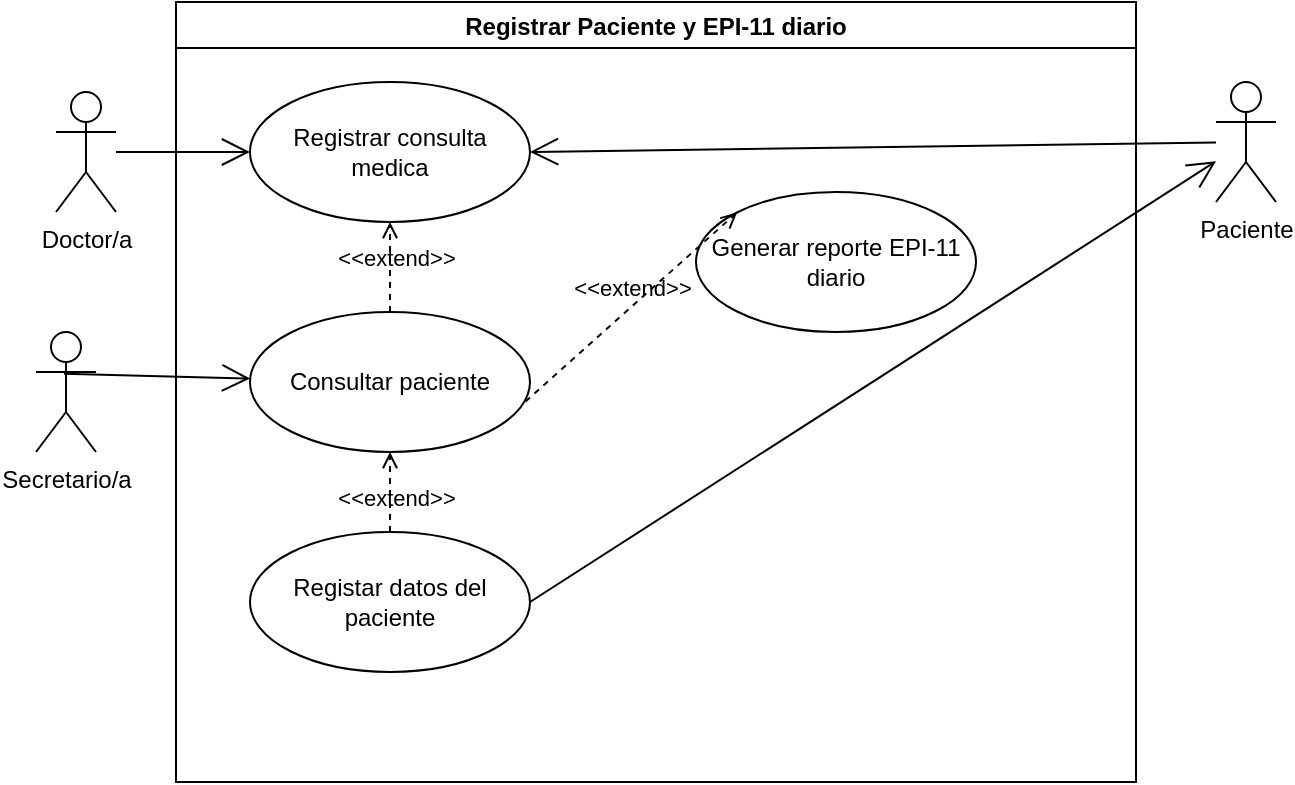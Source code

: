 <mxfile version="26.2.2" pages="15">
  <diagram id="a0dyQLUBP7VhHd-PVuoE" name="Caso de uso Registrar paciente">
    <mxGraphModel dx="1044" dy="674" grid="1" gridSize="10" guides="1" tooltips="1" connect="1" arrows="1" fold="1" page="1" pageScale="1" pageWidth="827" pageHeight="1169" math="0" shadow="0">
      <root>
        <mxCell id="0" />
        <mxCell id="1" parent="0" />
        <mxCell id="--Mx0jqEDwdSar0BrdiU-4" value="Secretario/a" style="shape=umlActor;verticalLabelPosition=bottom;verticalAlign=top;html=1;labelBackgroundColor=#FFFFFF;direction=east;" parent="1" vertex="1">
          <mxGeometry x="70" y="278" width="30" height="60" as="geometry" />
        </mxCell>
        <mxCell id="--Mx0jqEDwdSar0BrdiU-7" value="Registrar consulta medica" style="ellipse;whiteSpace=wrap;html=1;direction=east;" parent="1" vertex="1">
          <mxGeometry x="177" y="153" width="140" height="70" as="geometry" />
        </mxCell>
        <mxCell id="--Mx0jqEDwdSar0BrdiU-8" value="Consultar paciente" style="ellipse;whiteSpace=wrap;html=1;direction=east;" parent="1" vertex="1">
          <mxGeometry x="177" y="268" width="140" height="70" as="geometry" />
        </mxCell>
        <mxCell id="--Mx0jqEDwdSar0BrdiU-9" value="Paciente" style="shape=umlActor;verticalLabelPosition=bottom;verticalAlign=top;html=1;direction=east;" parent="1" vertex="1">
          <mxGeometry x="660" y="153" width="30" height="60" as="geometry" />
        </mxCell>
        <mxCell id="--Mx0jqEDwdSar0BrdiU-11" value="" style="endArrow=open;endFill=1;endSize=12;html=1;rounded=0;exitX=0.467;exitY=0.347;exitDx=0;exitDy=0;exitPerimeter=0;" parent="1" source="--Mx0jqEDwdSar0BrdiU-4" target="--Mx0jqEDwdSar0BrdiU-8" edge="1">
          <mxGeometry width="160" relative="1" as="geometry">
            <mxPoint x="402" y="238" as="sourcePoint" />
            <mxPoint x="587" y="548" as="targetPoint" />
          </mxGeometry>
        </mxCell>
        <mxCell id="--Mx0jqEDwdSar0BrdiU-14" value="" style="endArrow=open;endFill=1;endSize=12;html=1;rounded=0;entryX=0;entryY=0.5;entryDx=0;entryDy=0;" parent="1" source="--Mx0jqEDwdSar0BrdiU-13" target="--Mx0jqEDwdSar0BrdiU-7" edge="1">
          <mxGeometry width="160" relative="1" as="geometry">
            <mxPoint x="127" y="167.5" as="sourcePoint" />
            <mxPoint x="287" y="167.5" as="targetPoint" />
          </mxGeometry>
        </mxCell>
        <mxCell id="--Mx0jqEDwdSar0BrdiU-15" value="Registar datos del paciente" style="ellipse;whiteSpace=wrap;html=1;direction=east;" parent="1" vertex="1">
          <mxGeometry x="177" y="378" width="140" height="70" as="geometry" />
        </mxCell>
        <mxCell id="--Mx0jqEDwdSar0BrdiU-19" value="" style="endArrow=open;endFill=1;endSize=12;html=1;rounded=0;entryX=1;entryY=0.5;entryDx=0;entryDy=0;" parent="1" source="--Mx0jqEDwdSar0BrdiU-9" target="--Mx0jqEDwdSar0BrdiU-7" edge="1">
          <mxGeometry width="160" relative="1" as="geometry">
            <mxPoint x="507" y="153" as="sourcePoint" />
            <mxPoint x="587" y="13" as="targetPoint" />
          </mxGeometry>
        </mxCell>
        <mxCell id="--Mx0jqEDwdSar0BrdiU-23" value="" style="endArrow=open;endFill=1;endSize=12;html=1;rounded=0;exitX=1;exitY=0.5;exitDx=0;exitDy=0;" parent="1" source="--Mx0jqEDwdSar0BrdiU-15" target="--Mx0jqEDwdSar0BrdiU-9" edge="1">
          <mxGeometry width="160" relative="1" as="geometry">
            <mxPoint x="427" y="3" as="sourcePoint" />
            <mxPoint x="587" y="3" as="targetPoint" />
          </mxGeometry>
        </mxCell>
        <mxCell id="--Mx0jqEDwdSar0BrdiU-24" value="Registrar Paciente y EPI-11 diario" style="swimlane;labelBackgroundColor=none;direction=east;" parent="1" vertex="1">
          <mxGeometry x="140" y="113" width="480" height="390" as="geometry" />
        </mxCell>
        <mxCell id="--Mx0jqEDwdSar0BrdiU-26" value="Generar reporte EPI-11&lt;br&gt;diario" style="ellipse;whiteSpace=wrap;html=1;labelBackgroundColor=none;direction=east;" parent="--Mx0jqEDwdSar0BrdiU-24" vertex="1">
          <mxGeometry x="260" y="95" width="140" height="70" as="geometry" />
        </mxCell>
        <mxCell id="--Mx0jqEDwdSar0BrdiU-13" value="Doctor/a" style="shape=umlActor;verticalLabelPosition=bottom;verticalAlign=top;html=1;direction=east;" parent="1" vertex="1">
          <mxGeometry x="80" y="158" width="30" height="60" as="geometry" />
        </mxCell>
        <mxCell id="ZOKcXTzvmBuN5wZPB3ne-2" value="&amp;lt;&amp;lt;extend&amp;gt;&amp;gt;" style="html=1;verticalAlign=bottom;labelBackgroundColor=none;endArrow=open;endFill=0;dashed=1;rounded=0;exitX=0.984;exitY=0.64;exitDx=0;exitDy=0;entryX=0;entryY=0;entryDx=0;entryDy=0;exitPerimeter=0;" parent="1" source="--Mx0jqEDwdSar0BrdiU-8" target="--Mx0jqEDwdSar0BrdiU-26" edge="1">
          <mxGeometry width="160" relative="1" as="geometry">
            <mxPoint x="330" y="438" as="sourcePoint" />
            <mxPoint x="490" y="438" as="targetPoint" />
          </mxGeometry>
        </mxCell>
        <mxCell id="ZOKcXTzvmBuN5wZPB3ne-4" value="&amp;lt;&amp;lt;extend&amp;gt;&amp;gt;" style="html=1;verticalAlign=bottom;labelBackgroundColor=none;endArrow=open;endFill=0;dashed=1;rounded=0;exitX=0.5;exitY=0;exitDx=0;exitDy=0;entryX=0.5;entryY=1;entryDx=0;entryDy=0;" parent="1" source="--Mx0jqEDwdSar0BrdiU-15" target="--Mx0jqEDwdSar0BrdiU-8" edge="1">
          <mxGeometry x="-0.6" y="-3" width="160" relative="1" as="geometry">
            <mxPoint x="310" y="373" as="sourcePoint" />
            <mxPoint x="376" y="300" as="targetPoint" />
            <mxPoint as="offset" />
          </mxGeometry>
        </mxCell>
        <mxCell id="ZOKcXTzvmBuN5wZPB3ne-5" value="&amp;lt;&amp;lt;extend&amp;gt;&amp;gt;" style="html=1;verticalAlign=bottom;labelBackgroundColor=none;endArrow=open;endFill=0;dashed=1;rounded=0;entryX=0.5;entryY=1;entryDx=0;entryDy=0;" parent="1" source="--Mx0jqEDwdSar0BrdiU-8" target="--Mx0jqEDwdSar0BrdiU-7" edge="1">
          <mxGeometry x="-0.2" y="-3" width="160" relative="1" as="geometry">
            <mxPoint x="376" y="167" as="sourcePoint" />
            <mxPoint x="310" y="240" as="targetPoint" />
            <mxPoint as="offset" />
          </mxGeometry>
        </mxCell>
      </root>
    </mxGraphModel>
  </diagram>
  <diagram id="qRDsdjG9tT02eAa58DEc" name="Caso de uso de Registrar Director(a)">
    <mxGraphModel dx="1044" dy="674" grid="1" gridSize="10" guides="1" tooltips="1" connect="1" arrows="1" fold="1" page="1" pageScale="1" pageWidth="827" pageHeight="1169" math="0" shadow="0">
      <root>
        <mxCell id="0" />
        <mxCell id="1" parent="0" />
        <mxCell id="5TcJg0rZGUfIxJ9nHsBa-1" value="Registrar Director(a)" style="swimlane;labelBackgroundColor=none;" parent="1" vertex="1">
          <mxGeometry x="170" y="480" width="410" height="370" as="geometry" />
        </mxCell>
        <mxCell id="5TcJg0rZGUfIxJ9nHsBa-2" value="Guardar credenciales" style="ellipse;whiteSpace=wrap;html=1;labelBackgroundColor=none;" parent="5TcJg0rZGUfIxJ9nHsBa-1" vertex="1">
          <mxGeometry x="136" y="195" width="134" height="55" as="geometry" />
        </mxCell>
        <mxCell id="OFgWTumlnImJtCsq6v4c-1" value="Registrar Director(a)" style="ellipse;whiteSpace=wrap;html=1;labelBackgroundColor=none;" parent="5TcJg0rZGUfIxJ9nHsBa-1" vertex="1">
          <mxGeometry x="136" y="85" width="134" height="60" as="geometry" />
        </mxCell>
        <mxCell id="9wuL5H1MXDg_4haWVYya-5" value="Publicar de Evento" style="ellipse;whiteSpace=wrap;html=1;labelBackgroundColor=none;" parent="5TcJg0rZGUfIxJ9nHsBa-1" vertex="1">
          <mxGeometry x="136" y="305" width="134" height="55" as="geometry" />
        </mxCell>
        <mxCell id="E-_8uHimhsZbIekZLVUH-1" value="&amp;lt;&amp;lt;include&amp;gt;&amp;gt;" style="html=1;verticalAlign=bottom;labelBackgroundColor=none;endArrow=open;endFill=0;dashed=1;rounded=0;entryX=0.5;entryY=0;entryDx=0;entryDy=0;exitX=0.5;exitY=1;exitDx=0;exitDy=0;" edge="1" parent="5TcJg0rZGUfIxJ9nHsBa-1" source="OFgWTumlnImJtCsq6v4c-1" target="5TcJg0rZGUfIxJ9nHsBa-2">
          <mxGeometry width="160" relative="1" as="geometry">
            <mxPoint x="130" y="-130" as="sourcePoint" />
            <mxPoint x="290" y="-130" as="targetPoint" />
          </mxGeometry>
        </mxCell>
        <mxCell id="E-_8uHimhsZbIekZLVUH-3" value="&amp;lt;&amp;lt;extend&amp;gt;&amp;gt;" style="html=1;verticalAlign=bottom;labelBackgroundColor=none;endArrow=open;endFill=0;dashed=1;rounded=0;exitX=0.5;exitY=0;exitDx=0;exitDy=0;entryX=0.5;entryY=1;entryDx=0;entryDy=0;" edge="1" parent="5TcJg0rZGUfIxJ9nHsBa-1" source="9wuL5H1MXDg_4haWVYya-5" target="5TcJg0rZGUfIxJ9nHsBa-2">
          <mxGeometry width="160" relative="1" as="geometry">
            <mxPoint x="160" y="300" as="sourcePoint" />
            <mxPoint x="320" y="300" as="targetPoint" />
          </mxGeometry>
        </mxCell>
        <mxCell id="5TcJg0rZGUfIxJ9nHsBa-3" value="Dierctor(a)" style="shape=umlActor;verticalLabelPosition=bottom;verticalAlign=top;html=1;outlineConnect=0;" parent="1" vertex="1">
          <mxGeometry x="90" y="640" width="30" height="60" as="geometry" />
        </mxCell>
        <mxCell id="9wuL5H1MXDg_4haWVYya-1" value="" style="endArrow=open;endFill=1;endSize=12;html=1;rounded=0;entryX=0;entryY=0.5;entryDx=0;entryDy=0;" parent="1" source="5TcJg0rZGUfIxJ9nHsBa-3" target="5TcJg0rZGUfIxJ9nHsBa-2" edge="1">
          <mxGeometry width="160" relative="1" as="geometry">
            <mxPoint x="370" y="680" as="sourcePoint" />
            <mxPoint x="525" y="739.265" as="targetPoint" />
          </mxGeometry>
        </mxCell>
        <mxCell id="9wuL5H1MXDg_4haWVYya-4" value="" style="endArrow=open;endFill=1;endSize=12;html=1;rounded=0;exitX=0;exitY=1;exitDx=0;exitDy=0;" parent="1" source="OFgWTumlnImJtCsq6v4c-1" target="5TcJg0rZGUfIxJ9nHsBa-3" edge="1">
          <mxGeometry width="160" relative="1" as="geometry">
            <mxPoint x="420" y="760" as="sourcePoint" />
            <mxPoint x="575" y="819.265" as="targetPoint" />
          </mxGeometry>
        </mxCell>
      </root>
    </mxGraphModel>
  </diagram>
  <diagram id="PnBm7Xy_-0VoAWzFvYcq" name="Registrar coordinador">
    <mxGraphModel dx="1044" dy="674" grid="1" gridSize="10" guides="1" tooltips="1" connect="1" arrows="1" fold="1" page="1" pageScale="1" pageWidth="827" pageHeight="1169" math="0" shadow="0">
      <root>
        <mxCell id="0" />
        <mxCell id="1" parent="0" />
        <mxCell id="08ArB3pzaHGj-UWM6LtJ-1" value="Registrar Coordinador(a)" style="swimlane;labelBackgroundColor=none;" parent="1" vertex="1">
          <mxGeometry x="144" y="180" width="266" height="370" as="geometry" />
        </mxCell>
        <mxCell id="08ArB3pzaHGj-UWM6LtJ-2" value="Registrar coordinador" style="ellipse;whiteSpace=wrap;html=1;labelBackgroundColor=none;" parent="08ArB3pzaHGj-UWM6LtJ-1" vertex="1">
          <mxGeometry x="49" y="30" width="140" height="70" as="geometry" />
        </mxCell>
        <mxCell id="08ArB3pzaHGj-UWM6LtJ-8" value="Notificar de Evento" style="ellipse;whiteSpace=wrap;html=1;labelBackgroundColor=none;" parent="08ArB3pzaHGj-UWM6LtJ-1" vertex="1">
          <mxGeometry x="49" y="276" width="140" height="70" as="geometry" />
        </mxCell>
        <mxCell id="gBQpZg4FusvuHcs5T9VT-1" value="Registrar credenciales" style="ellipse;whiteSpace=wrap;html=1;labelBackgroundColor=none;" parent="08ArB3pzaHGj-UWM6LtJ-1" vertex="1">
          <mxGeometry x="49" y="146" width="140" height="70" as="geometry" />
        </mxCell>
        <mxCell id="6KEXi3LZhdwJQpkeMGp2-1" value="&amp;lt;&amp;lt;extend&amp;gt;&amp;gt;" style="html=1;verticalAlign=bottom;labelBackgroundColor=none;endArrow=open;endFill=0;dashed=1;rounded=0;exitX=0.5;exitY=0;exitDx=0;exitDy=0;entryX=0.5;entryY=1;entryDx=0;entryDy=0;" edge="1" parent="08ArB3pzaHGj-UWM6LtJ-1" source="08ArB3pzaHGj-UWM6LtJ-8" target="gBQpZg4FusvuHcs5T9VT-1">
          <mxGeometry width="160" relative="1" as="geometry">
            <mxPoint x="46" y="240" as="sourcePoint" />
            <mxPoint x="206" y="240" as="targetPoint" />
          </mxGeometry>
        </mxCell>
        <mxCell id="6KEXi3LZhdwJQpkeMGp2-2" value="&amp;lt;&amp;lt;include&amp;gt;&amp;gt;" style="html=1;verticalAlign=bottom;labelBackgroundColor=none;endArrow=open;endFill=0;dashed=1;rounded=0;exitX=0.5;exitY=1;exitDx=0;exitDy=0;" edge="1" parent="08ArB3pzaHGj-UWM6LtJ-1" source="08ArB3pzaHGj-UWM6LtJ-2" target="gBQpZg4FusvuHcs5T9VT-1">
          <mxGeometry width="160" relative="1" as="geometry">
            <mxPoint x="110" y="120" as="sourcePoint" />
            <mxPoint x="270" y="120" as="targetPoint" />
          </mxGeometry>
        </mxCell>
        <mxCell id="08ArB3pzaHGj-UWM6LtJ-11" value="Coordinador" style="shape=umlActor;verticalLabelPosition=bottom;verticalAlign=top;html=1;" parent="1" vertex="1">
          <mxGeometry x="450" y="331" width="30" height="60" as="geometry" />
        </mxCell>
        <mxCell id="08ArB3pzaHGj-UWM6LtJ-12" value="" style="endArrow=open;endFill=1;endSize=12;html=1;rounded=0;entryX=1;entryY=0.5;entryDx=0;entryDy=0;" parent="1" source="08ArB3pzaHGj-UWM6LtJ-11" target="gBQpZg4FusvuHcs5T9VT-1" edge="1">
          <mxGeometry width="160" relative="1" as="geometry">
            <mxPoint x="330" y="350" as="sourcePoint" />
            <mxPoint x="490" y="350" as="targetPoint" />
          </mxGeometry>
        </mxCell>
        <mxCell id="08ArB3pzaHGj-UWM6LtJ-3" value="Dierctor(a)" style="shape=umlActor;verticalLabelPosition=bottom;verticalAlign=top;html=1;outlineConnect=0;" parent="1" vertex="1">
          <mxGeometry x="70" y="215" width="30" height="60" as="geometry" />
        </mxCell>
        <mxCell id="08ArB3pzaHGj-UWM6LtJ-5" value="" style="endArrow=open;endFill=1;endSize=12;html=1;rounded=0;entryX=0;entryY=0.5;entryDx=0;entryDy=0;" parent="1" source="08ArB3pzaHGj-UWM6LtJ-3" target="08ArB3pzaHGj-UWM6LtJ-2" edge="1">
          <mxGeometry width="160" relative="1" as="geometry">
            <mxPoint x="235" y="300" as="sourcePoint" />
            <mxPoint x="390" y="359.265" as="targetPoint" />
          </mxGeometry>
        </mxCell>
      </root>
    </mxGraphModel>
  </diagram>
  <diagram id="oXzlUj0AJcQP1ucYDXtA" name="Registrar secretario(a)">
    <mxGraphModel dx="1044" dy="674" grid="1" gridSize="10" guides="1" tooltips="1" connect="1" arrows="1" fold="1" page="1" pageScale="1" pageWidth="827" pageHeight="1169" math="0" shadow="0">
      <root>
        <mxCell id="0" />
        <mxCell id="1" parent="0" />
        <mxCell id="L99l26Uf57mUcLj9-j-a-1" value="Registrar secretario" style="swimlane;labelBackgroundColor=none;" parent="1" vertex="1">
          <mxGeometry x="110" y="180" width="310" height="380" as="geometry" />
        </mxCell>
        <mxCell id="L99l26Uf57mUcLj9-j-a-2" value="Registrar&amp;nbsp; secretario" style="ellipse;whiteSpace=wrap;html=1;labelBackgroundColor=none;" parent="L99l26Uf57mUcLj9-j-a-1" vertex="1">
          <mxGeometry x="79" y="30" width="140" height="70" as="geometry" />
        </mxCell>
        <mxCell id="L99l26Uf57mUcLj9-j-a-5" value="Publicar de Evento" style="ellipse;whiteSpace=wrap;html=1;labelBackgroundColor=none;" parent="L99l26Uf57mUcLj9-j-a-1" vertex="1">
          <mxGeometry x="79" y="292" width="140" height="70" as="geometry" />
        </mxCell>
        <mxCell id="L99l26Uf57mUcLj9-j-a-9" value="Registrar credenciales" style="ellipse;whiteSpace=wrap;html=1;labelBackgroundColor=none;" parent="L99l26Uf57mUcLj9-j-a-1" vertex="1">
          <mxGeometry x="79" y="162" width="140" height="70" as="geometry" />
        </mxCell>
        <mxCell id="UhemEp66nscs-2XsZ-J6-1" value="&amp;lt;&amp;lt;extend&amp;gt;&amp;gt;" style="html=1;verticalAlign=bottom;labelBackgroundColor=none;endArrow=open;endFill=0;dashed=1;rounded=0;exitX=0.5;exitY=0;exitDx=0;exitDy=0;entryX=0.5;entryY=1;entryDx=0;entryDy=0;" edge="1" parent="L99l26Uf57mUcLj9-j-a-1" source="L99l26Uf57mUcLj9-j-a-5" target="L99l26Uf57mUcLj9-j-a-9">
          <mxGeometry width="160" relative="1" as="geometry">
            <mxPoint x="90" y="270" as="sourcePoint" />
            <mxPoint x="250" y="270" as="targetPoint" />
          </mxGeometry>
        </mxCell>
        <mxCell id="UhemEp66nscs-2XsZ-J6-2" value="&amp;lt;&amp;lt;include&amp;gt;&amp;gt;" style="html=1;verticalAlign=bottom;labelBackgroundColor=none;endArrow=open;endFill=0;dashed=1;rounded=0;exitX=0.5;exitY=1;exitDx=0;exitDy=0;entryX=0.5;entryY=0;entryDx=0;entryDy=0;" edge="1" parent="L99l26Uf57mUcLj9-j-a-1" source="L99l26Uf57mUcLj9-j-a-2" target="L99l26Uf57mUcLj9-j-a-9">
          <mxGeometry width="160" relative="1" as="geometry">
            <mxPoint x="220" y="170" as="sourcePoint" />
            <mxPoint x="380" y="170" as="targetPoint" />
          </mxGeometry>
        </mxCell>
        <mxCell id="L99l26Uf57mUcLj9-j-a-6" value="Secretario(a)" style="shape=umlActor;verticalLabelPosition=bottom;verticalAlign=top;html=1;" parent="1" vertex="1">
          <mxGeometry x="450" y="347" width="30" height="60" as="geometry" />
        </mxCell>
        <mxCell id="L99l26Uf57mUcLj9-j-a-7" value="" style="endArrow=open;endFill=1;endSize=12;html=1;rounded=0;entryX=1;entryY=0.5;entryDx=0;entryDy=0;" parent="1" source="L99l26Uf57mUcLj9-j-a-6" target="L99l26Uf57mUcLj9-j-a-9" edge="1">
          <mxGeometry width="160" relative="1" as="geometry">
            <mxPoint x="296" y="360" as="sourcePoint" />
            <mxPoint x="456" y="360" as="targetPoint" />
          </mxGeometry>
        </mxCell>
        <mxCell id="L99l26Uf57mUcLj9-j-a-3" value="Coordinador(a)" style="shape=umlActor;verticalLabelPosition=bottom;verticalAlign=top;html=1;outlineConnect=0;" parent="1" vertex="1">
          <mxGeometry x="50" y="215" width="30" height="60" as="geometry" />
        </mxCell>
        <mxCell id="L99l26Uf57mUcLj9-j-a-4" value="" style="endArrow=open;endFill=1;endSize=12;html=1;rounded=0;entryX=0;entryY=0.5;entryDx=0;entryDy=0;" parent="1" source="L99l26Uf57mUcLj9-j-a-3" target="L99l26Uf57mUcLj9-j-a-2" edge="1">
          <mxGeometry width="160" relative="1" as="geometry">
            <mxPoint x="201" y="310" as="sourcePoint" />
            <mxPoint x="356" y="369.265" as="targetPoint" />
          </mxGeometry>
        </mxCell>
      </root>
    </mxGraphModel>
  </diagram>
  <diagram id="iiviuQ_ZzSBK2M-7Z-7r" name="Consultar paciente">
    <mxGraphModel dx="1044" dy="674" grid="1" gridSize="10" guides="1" tooltips="1" connect="1" arrows="1" fold="1" page="1" pageScale="1" pageWidth="827" pageHeight="1169" math="0" shadow="0">
      <root>
        <mxCell id="0" />
        <mxCell id="1" parent="0" />
        <mxCell id="qrddYZXoGsbFmMr4Juhg-1" value="Consultar paciente" style="swimlane;labelBackgroundColor=none;" parent="1" vertex="1">
          <mxGeometry x="170" y="250" width="450" height="150" as="geometry" />
        </mxCell>
        <mxCell id="qrddYZXoGsbFmMr4Juhg-13" value="Mostrar resultados de busqueda" style="ellipse;whiteSpace=wrap;html=1;" parent="qrddYZXoGsbFmMr4Juhg-1" vertex="1">
          <mxGeometry x="290" y="43" width="140" height="70" as="geometry" />
        </mxCell>
        <mxCell id="qrddYZXoGsbFmMr4Juhg-11" value="Consultar paciente" style="ellipse;whiteSpace=wrap;html=1;" parent="qrddYZXoGsbFmMr4Juhg-1" vertex="1">
          <mxGeometry x="71" y="43" width="140" height="70" as="geometry" />
        </mxCell>
        <mxCell id="sqgRiJ-rpxJRR-5tfCCn-2" value="&amp;lt;&amp;lt;include&amp;gt;&amp;gt;" style="html=1;verticalAlign=bottom;labelBackgroundColor=none;endArrow=open;endFill=0;dashed=1;rounded=0;exitX=1;exitY=0.5;exitDx=0;exitDy=0;entryX=0;entryY=0.5;entryDx=0;entryDy=0;" edge="1" parent="qrddYZXoGsbFmMr4Juhg-1" source="qrddYZXoGsbFmMr4Juhg-11" target="qrddYZXoGsbFmMr4Juhg-13">
          <mxGeometry width="160" relative="1" as="geometry">
            <mxPoint x="160" y="100" as="sourcePoint" />
            <mxPoint x="320" y="100" as="targetPoint" />
          </mxGeometry>
        </mxCell>
        <mxCell id="qrddYZXoGsbFmMr4Juhg-3" value="Secretario(a)" style="shape=umlActor;verticalLabelPosition=bottom;verticalAlign=top;html=1;outlineConnect=0;" parent="1" vertex="1">
          <mxGeometry x="120" y="298" width="30" height="60" as="geometry" />
        </mxCell>
        <mxCell id="qrddYZXoGsbFmMr4Juhg-15" value="" style="endArrow=open;endFill=1;endSize=12;html=1;rounded=0;entryX=0;entryY=0.5;entryDx=0;entryDy=0;" parent="1" source="qrddYZXoGsbFmMr4Juhg-3" target="qrddYZXoGsbFmMr4Juhg-11" edge="1">
          <mxGeometry width="160" relative="1" as="geometry">
            <mxPoint x="330" y="330" as="sourcePoint" />
            <mxPoint x="490" y="330" as="targetPoint" />
          </mxGeometry>
        </mxCell>
      </root>
    </mxGraphModel>
  </diagram>
  <diagram id="zR3oOE-rztqHGHkLzOSJ" name="Actualizar Perfil">
    <mxGraphModel dx="1044" dy="674" grid="1" gridSize="10" guides="1" tooltips="1" connect="1" arrows="1" fold="1" page="1" pageScale="1" pageWidth="827" pageHeight="1169" math="0" shadow="0">
      <root>
        <mxCell id="0" />
        <mxCell id="1" parent="0" />
        <mxCell id="oJiCNO8lTmyVhjYGGTiK-1" value="Actualizar perfil" style="swimlane;labelBackgroundColor=none;" parent="1" vertex="1">
          <mxGeometry x="144" y="90" width="326" height="90" as="geometry" />
        </mxCell>
        <mxCell id="oJiCNO8lTmyVhjYGGTiK-3" value="Guardar Cambios" style="ellipse;whiteSpace=wrap;html=1;" parent="oJiCNO8lTmyVhjYGGTiK-1" vertex="1">
          <mxGeometry x="196" y="37.5" width="120" height="35" as="geometry" />
        </mxCell>
        <mxCell id="oJiCNO8lTmyVhjYGGTiK-4" value="Actualizar perfil" style="ellipse;whiteSpace=wrap;html=1;" parent="oJiCNO8lTmyVhjYGGTiK-1" vertex="1">
          <mxGeometry x="26" y="37.5" width="114" height="35" as="geometry" />
        </mxCell>
        <mxCell id="-jzj0TdjWzPNfoLcfFB9-1" value="&amp;lt;&amp;lt;include&amp;gt;&amp;gt;" style="html=1;verticalAlign=bottom;labelBackgroundColor=none;endArrow=open;endFill=0;dashed=1;rounded=0;exitX=1;exitY=0.5;exitDx=0;exitDy=0;" edge="1" parent="oJiCNO8lTmyVhjYGGTiK-1" source="oJiCNO8lTmyVhjYGGTiK-4">
          <mxGeometry width="160" relative="1" as="geometry">
            <mxPoint x="123.5" y="54.5" as="sourcePoint" />
            <mxPoint x="196" y="55" as="targetPoint" />
          </mxGeometry>
        </mxCell>
        <mxCell id="oJiCNO8lTmyVhjYGGTiK-2" value="Usuario" style="shape=umlActor;verticalLabelPosition=bottom;verticalAlign=top;html=1;outlineConnect=0;" parent="1" vertex="1">
          <mxGeometry x="80" y="115" width="30" height="60" as="geometry" />
        </mxCell>
        <mxCell id="oJiCNO8lTmyVhjYGGTiK-5" value="" style="endArrow=open;endFill=1;endSize=12;html=1;rounded=0;entryX=0;entryY=0.5;entryDx=0;entryDy=0;" parent="1" source="oJiCNO8lTmyVhjYGGTiK-2" target="oJiCNO8lTmyVhjYGGTiK-4" edge="1">
          <mxGeometry width="160" relative="1" as="geometry">
            <mxPoint x="304" y="340" as="sourcePoint" />
            <mxPoint x="464" y="340" as="targetPoint" />
          </mxGeometry>
        </mxCell>
      </root>
    </mxGraphModel>
  </diagram>
  <diagram id="aqqJfIJqpxA-f6jBcfgn" name="desactivar coordinador">
    <mxGraphModel dx="1044" dy="674" grid="1" gridSize="10" guides="1" tooltips="1" connect="1" arrows="1" fold="1" page="1" pageScale="1" pageWidth="827" pageHeight="1169" math="0" shadow="0">
      <root>
        <mxCell id="0" />
        <mxCell id="1" parent="0" />
        <mxCell id="4Q4lT6wMpImWEJeMxNNm-1" value="Desactivar y activar coordinador" style="swimlane;labelBackgroundColor=none;" parent="1" vertex="1">
          <mxGeometry x="200" y="210" width="380" height="280" as="geometry" />
        </mxCell>
        <mxCell id="4Q4lT6wMpImWEJeMxNNm-3" value="activar coordinador" style="ellipse;whiteSpace=wrap;html=1;" parent="4Q4lT6wMpImWEJeMxNNm-1" vertex="1">
          <mxGeometry x="30" y="50" width="140" height="70" as="geometry" />
        </mxCell>
        <mxCell id="4Q4lT6wMpImWEJeMxNNm-4" value="desactivar coordinador" style="ellipse;whiteSpace=wrap;html=1;" parent="4Q4lT6wMpImWEJeMxNNm-1" vertex="1">
          <mxGeometry x="30" y="145" width="140" height="70" as="geometry" />
        </mxCell>
        <mxCell id="t3wQ0wx7AC_LpAH1_n17-1" value="notificar evento" style="ellipse;whiteSpace=wrap;html=1;" parent="4Q4lT6wMpImWEJeMxNNm-1" vertex="1">
          <mxGeometry x="230" y="105" width="140" height="70" as="geometry" />
        </mxCell>
        <mxCell id="atD9pdwPFXDo5aWI4Vlv-3" value="&amp;lt;&amp;lt;extend&amp;gt;&amp;gt;" style="html=1;verticalAlign=bottom;labelBackgroundColor=none;endArrow=open;endFill=0;dashed=1;rounded=0;exitX=0.366;exitY=0.06;exitDx=0;exitDy=0;exitPerimeter=0;entryX=1;entryY=0.5;entryDx=0;entryDy=0;" parent="4Q4lT6wMpImWEJeMxNNm-1" source="t3wQ0wx7AC_LpAH1_n17-1" target="4Q4lT6wMpImWEJeMxNNm-3" edge="1">
          <mxGeometry width="160" relative="1" as="geometry">
            <mxPoint x="130" y="140" as="sourcePoint" />
            <mxPoint x="290" y="140" as="targetPoint" />
          </mxGeometry>
        </mxCell>
        <mxCell id="atD9pdwPFXDo5aWI4Vlv-2" value="&amp;lt;&amp;lt;extend&amp;gt;&amp;gt;" style="html=1;verticalAlign=bottom;labelBackgroundColor=none;endArrow=open;endFill=0;dashed=1;rounded=0;exitX=0.2;exitY=0.894;exitDx=0;exitDy=0;exitPerimeter=0;entryX=1;entryY=0.5;entryDx=0;entryDy=0;" parent="4Q4lT6wMpImWEJeMxNNm-1" source="t3wQ0wx7AC_LpAH1_n17-1" target="4Q4lT6wMpImWEJeMxNNm-4" edge="1">
          <mxGeometry width="160" relative="1" as="geometry">
            <mxPoint x="270" y="200" as="sourcePoint" />
            <mxPoint x="200" y="190" as="targetPoint" />
          </mxGeometry>
        </mxCell>
        <mxCell id="4Q4lT6wMpImWEJeMxNNm-2" value="Director" style="shape=umlActor;verticalLabelPosition=bottom;verticalAlign=top;html=1;outlineConnect=0;" parent="1" vertex="1">
          <mxGeometry x="130" y="295" width="30" height="60" as="geometry" />
        </mxCell>
        <mxCell id="4Q4lT6wMpImWEJeMxNNm-5" value="" style="endArrow=open;endFill=1;endSize=12;html=1;rounded=0;entryX=0;entryY=0.5;entryDx=0;entryDy=0;" parent="1" source="4Q4lT6wMpImWEJeMxNNm-2" target="4Q4lT6wMpImWEJeMxNNm-4" edge="1">
          <mxGeometry width="160" relative="1" as="geometry">
            <mxPoint x="304" y="330" as="sourcePoint" />
            <mxPoint x="464" y="330" as="targetPoint" />
          </mxGeometry>
        </mxCell>
        <mxCell id="atD9pdwPFXDo5aWI4Vlv-1" value="" style="endArrow=open;endFill=1;endSize=12;html=1;rounded=0;entryX=0;entryY=0.5;entryDx=0;entryDy=0;" parent="1" source="4Q4lT6wMpImWEJeMxNNm-2" target="4Q4lT6wMpImWEJeMxNNm-3" edge="1">
          <mxGeometry width="160" relative="1" as="geometry">
            <mxPoint x="190" y="280" as="sourcePoint" />
            <mxPoint x="280" y="349" as="targetPoint" />
          </mxGeometry>
        </mxCell>
      </root>
    </mxGraphModel>
  </diagram>
  <diagram id="zackqSTX9q_IQU2jjbc6" name="desactivar y activar departamento">
    <mxGraphModel dx="1044" dy="674" grid="1" gridSize="10" guides="1" tooltips="1" connect="1" arrows="1" fold="1" page="1" pageScale="1" pageWidth="827" pageHeight="1169" math="0" shadow="0">
      <root>
        <mxCell id="0" />
        <mxCell id="1" parent="0" />
        <mxCell id="amg2O5LvH5vQipV0MK7R-1" value="Desactivar y activar departamento" style="swimlane;labelBackgroundColor=none;" parent="1" vertex="1">
          <mxGeometry x="180" y="310" width="360" height="250" as="geometry" />
        </mxCell>
        <mxCell id="amg2O5LvH5vQipV0MK7R-3" value="activar departamento" style="ellipse;whiteSpace=wrap;html=1;" parent="amg2O5LvH5vQipV0MK7R-1" vertex="1">
          <mxGeometry x="20" y="150" width="140" height="70" as="geometry" />
        </mxCell>
        <mxCell id="amg2O5LvH5vQipV0MK7R-4" value="desactivar departamento" style="ellipse;whiteSpace=wrap;html=1;" parent="amg2O5LvH5vQipV0MK7R-1" vertex="1">
          <mxGeometry x="20" y="30" width="140" height="70" as="geometry" />
        </mxCell>
        <mxCell id="O2eDwIN_-VV_owYYlRPX-1" value="notificar evento" style="ellipse;whiteSpace=wrap;html=1;" parent="amg2O5LvH5vQipV0MK7R-1" vertex="1">
          <mxGeometry x="220" y="90" width="140" height="70" as="geometry" />
        </mxCell>
        <mxCell id="KXr0izirjQT7sew86FoS-2" value="&amp;lt;&amp;lt;extend&amp;gt;&amp;gt;" style="html=1;verticalAlign=bottom;labelBackgroundColor=none;endArrow=open;endFill=0;dashed=1;rounded=0;exitX=0.203;exitY=0.08;exitDx=0;exitDy=0;exitPerimeter=0;entryX=1;entryY=0.5;entryDx=0;entryDy=0;" parent="amg2O5LvH5vQipV0MK7R-1" source="O2eDwIN_-VV_owYYlRPX-1" target="amg2O5LvH5vQipV0MK7R-4" edge="1">
          <mxGeometry width="160" relative="1" as="geometry">
            <mxPoint x="150" y="90" as="sourcePoint" />
            <mxPoint x="310" y="90" as="targetPoint" />
          </mxGeometry>
        </mxCell>
        <mxCell id="KXr0izirjQT7sew86FoS-3" value="&amp;lt;&amp;lt;extend&amp;gt;&amp;gt;" style="html=1;verticalAlign=bottom;labelBackgroundColor=none;endArrow=open;endFill=0;dashed=1;rounded=0;exitX=0;exitY=1;exitDx=0;exitDy=0;entryX=1;entryY=0.5;entryDx=0;entryDy=0;" parent="amg2O5LvH5vQipV0MK7R-1" source="O2eDwIN_-VV_owYYlRPX-1" target="amg2O5LvH5vQipV0MK7R-3" edge="1">
          <mxGeometry width="160" relative="1" as="geometry">
            <mxPoint x="150" y="40" as="sourcePoint" />
            <mxPoint x="310" y="40" as="targetPoint" />
          </mxGeometry>
        </mxCell>
        <mxCell id="amg2O5LvH5vQipV0MK7R-2" value="Director" style="shape=umlActor;verticalLabelPosition=bottom;verticalAlign=top;html=1;outlineConnect=0;" parent="1" vertex="1">
          <mxGeometry x="110" y="390" width="30" height="60" as="geometry" />
        </mxCell>
        <mxCell id="amg2O5LvH5vQipV0MK7R-5" value="" style="endArrow=open;endFill=1;endSize=12;html=1;rounded=0;entryX=0;entryY=0.5;entryDx=0;entryDy=0;" parent="1" source="amg2O5LvH5vQipV0MK7R-2" target="amg2O5LvH5vQipV0MK7R-4" edge="1">
          <mxGeometry width="160" relative="1" as="geometry">
            <mxPoint x="300" y="390" as="sourcePoint" />
            <mxPoint x="460" y="390" as="targetPoint" />
          </mxGeometry>
        </mxCell>
        <mxCell id="KXr0izirjQT7sew86FoS-1" value="" style="endArrow=open;endFill=1;endSize=12;html=1;rounded=0;entryX=0;entryY=0;entryDx=0;entryDy=0;" parent="1" source="amg2O5LvH5vQipV0MK7R-2" target="amg2O5LvH5vQipV0MK7R-3" edge="1">
          <mxGeometry width="160" relative="1" as="geometry">
            <mxPoint x="320" y="420" as="sourcePoint" />
            <mxPoint x="410" y="489" as="targetPoint" />
          </mxGeometry>
        </mxCell>
      </root>
    </mxGraphModel>
  </diagram>
  <diagram id="4qlOwXCHtLiDJeAuUfJv" name="consulta de reportes">
    <mxGraphModel dx="1044" dy="674" grid="1" gridSize="10" guides="1" tooltips="1" connect="1" arrows="1" fold="1" page="1" pageScale="1" pageWidth="827" pageHeight="1169" math="0" shadow="0">
      <root>
        <mxCell id="0" />
        <mxCell id="1" parent="0" />
        <mxCell id="Y6gpGQjrQyCzmUpnFGZg-1" value="Consultar Reportes" style="swimlane;labelBackgroundColor=none;" parent="1" vertex="1">
          <mxGeometry x="150" y="125" width="410" height="125" as="geometry" />
        </mxCell>
        <mxCell id="Y6gpGQjrQyCzmUpnFGZg-3" value="consultar reportes" style="ellipse;whiteSpace=wrap;html=1;" parent="Y6gpGQjrQyCzmUpnFGZg-1" vertex="1">
          <mxGeometry x="20" y="35" width="140" height="70" as="geometry" />
        </mxCell>
        <mxCell id="Y6gpGQjrQyCzmUpnFGZg-8" value="mostrar vista de resultados" style="ellipse;whiteSpace=wrap;html=1;" parent="Y6gpGQjrQyCzmUpnFGZg-1" vertex="1">
          <mxGeometry x="240" y="35" width="140" height="70" as="geometry" />
        </mxCell>
        <mxCell id="Y6gpGQjrQyCzmUpnFGZg-2" value="Director" style="shape=umlActor;verticalLabelPosition=bottom;verticalAlign=top;html=1;outlineConnect=0;" parent="Y6gpGQjrQyCzmUpnFGZg-1" vertex="1">
          <mxGeometry x="-80" y="40" width="30" height="60" as="geometry" />
        </mxCell>
        <mxCell id="Y6gpGQjrQyCzmUpnFGZg-5" value="" style="endArrow=open;endFill=1;endSize=12;html=1;rounded=0;entryX=0;entryY=0.5;entryDx=0;entryDy=0;" parent="Y6gpGQjrQyCzmUpnFGZg-1" source="Y6gpGQjrQyCzmUpnFGZg-2" target="Y6gpGQjrQyCzmUpnFGZg-3" edge="1">
          <mxGeometry width="160" relative="1" as="geometry">
            <mxPoint x="111" y="69.5" as="sourcePoint" />
            <mxPoint x="170" y="77" as="targetPoint" />
          </mxGeometry>
        </mxCell>
        <mxCell id="cQn-JLY9suye90Uxrorl-1" value="&amp;lt;&amp;lt;include&amp;gt;&amp;gt;" style="html=1;verticalAlign=bottom;labelBackgroundColor=none;endArrow=open;endFill=0;dashed=1;rounded=0;exitX=0;exitY=0.5;exitDx=0;exitDy=0;entryX=1;entryY=0.5;entryDx=0;entryDy=0;" edge="1" parent="Y6gpGQjrQyCzmUpnFGZg-1" source="Y6gpGQjrQyCzmUpnFGZg-8" target="Y6gpGQjrQyCzmUpnFGZg-3">
          <mxGeometry width="160" relative="1" as="geometry">
            <mxPoint x="180" y="225" as="sourcePoint" />
            <mxPoint x="340" y="225" as="targetPoint" />
          </mxGeometry>
        </mxCell>
      </root>
    </mxGraphModel>
  </diagram>
  <diagram id="TPxMhvpDK0wjf5dVlQ54" name="asignar permisos">
    <mxGraphModel dx="1044" dy="674" grid="1" gridSize="10" guides="1" tooltips="1" connect="1" arrows="1" fold="1" page="1" pageScale="1" pageWidth="827" pageHeight="1169" math="0" shadow="0">
      <root>
        <mxCell id="0" />
        <mxCell id="1" parent="0" />
        <mxCell id="-lIxc7AkldIGhNfgSQxH-1" value="Asignar departamentos" style="swimlane;labelBackgroundColor=none;startSize=23;" parent="1" vertex="1">
          <mxGeometry x="100" y="95" width="400" height="140" as="geometry" />
        </mxCell>
        <mxCell id="-lIxc7AkldIGhNfgSQxH-5" value="Seleccionar coordinador" style="ellipse;whiteSpace=wrap;html=1;" parent="-lIxc7AkldIGhNfgSQxH-1" vertex="1">
          <mxGeometry x="30" y="47.5" width="140" height="45" as="geometry" />
        </mxCell>
        <mxCell id="-lIxc7AkldIGhNfgSQxH-7" value="Asignar departamento" style="ellipse;whiteSpace=wrap;html=1;" parent="-lIxc7AkldIGhNfgSQxH-1" vertex="1">
          <mxGeometry x="248.5" y="30" width="130" height="45" as="geometry" />
        </mxCell>
        <mxCell id="HaJo4ERtz-zGMNuB1deK-4" value="Desasignar departamento" style="ellipse;whiteSpace=wrap;html=1;" parent="-lIxc7AkldIGhNfgSQxH-1" vertex="1">
          <mxGeometry x="240" y="90" width="130" height="40" as="geometry" />
        </mxCell>
        <mxCell id="wxLNQKQpThkesP2d7QBe-1" value="&amp;lt;&amp;lt;include&amp;gt;&amp;gt;" style="html=1;verticalAlign=bottom;labelBackgroundColor=none;endArrow=open;endFill=0;dashed=1;rounded=0;exitX=0;exitY=0.5;exitDx=0;exitDy=0;entryX=1;entryY=0.353;entryDx=0;entryDy=0;entryPerimeter=0;" edge="1" parent="-lIxc7AkldIGhNfgSQxH-1" source="-lIxc7AkldIGhNfgSQxH-7" target="-lIxc7AkldIGhNfgSQxH-5">
          <mxGeometry width="160" relative="1" as="geometry">
            <mxPoint x="120" y="235" as="sourcePoint" />
            <mxPoint x="280" y="235" as="targetPoint" />
          </mxGeometry>
        </mxCell>
        <mxCell id="wxLNQKQpThkesP2d7QBe-2" value="&amp;lt;&amp;lt;include&amp;gt;&amp;gt;" style="html=1;verticalAlign=bottom;labelBackgroundColor=none;endArrow=open;endFill=0;dashed=1;rounded=0;exitX=0;exitY=0.5;exitDx=0;exitDy=0;entryX=0.971;entryY=0.727;entryDx=0;entryDy=0;entryPerimeter=0;" edge="1" parent="-lIxc7AkldIGhNfgSQxH-1" source="HaJo4ERtz-zGMNuB1deK-4" target="-lIxc7AkldIGhNfgSQxH-5">
          <mxGeometry width="160" relative="1" as="geometry">
            <mxPoint x="230" y="255" as="sourcePoint" />
            <mxPoint x="390" y="255" as="targetPoint" />
          </mxGeometry>
        </mxCell>
        <mxCell id="-lIxc7AkldIGhNfgSQxH-2" value="Director" style="shape=umlActor;verticalLabelPosition=bottom;verticalAlign=top;html=1;outlineConnect=0;" parent="1" vertex="1">
          <mxGeometry x="60" y="135" width="30" height="60" as="geometry" />
        </mxCell>
        <mxCell id="-lIxc7AkldIGhNfgSQxH-6" value="" style="endArrow=open;endFill=1;endSize=12;html=1;rounded=0;entryX=0;entryY=0.5;entryDx=0;entryDy=0;" parent="1" source="-lIxc7AkldIGhNfgSQxH-2" target="-lIxc7AkldIGhNfgSQxH-5" edge="1">
          <mxGeometry width="160" relative="1" as="geometry">
            <mxPoint x="290" y="303" as="sourcePoint" />
            <mxPoint x="450" y="303" as="targetPoint" />
          </mxGeometry>
        </mxCell>
      </root>
    </mxGraphModel>
  </diagram>
  <diagram id="8wdjZUY-eZPuSZvFdUdk" name="Resáldo y restauración">
    <mxGraphModel dx="1044" dy="674" grid="1" gridSize="10" guides="1" tooltips="1" connect="1" arrows="1" fold="1" page="1" pageScale="1" pageWidth="827" pageHeight="1169" math="0" shadow="0">
      <root>
        <mxCell id="0" />
        <mxCell id="1" parent="0" />
        <mxCell id="5jgRADsIwwx5ag-f0f5F-1" value="Respaldar y restaurar" style="swimlane;labelBackgroundColor=none;" parent="1" vertex="1">
          <mxGeometry x="150" y="135" width="350" height="175" as="geometry" />
        </mxCell>
        <mxCell id="5jgRADsIwwx5ag-f0f5F-3" value="respaldar" style="ellipse;whiteSpace=wrap;html=1;" parent="5jgRADsIwwx5ag-f0f5F-1" vertex="1">
          <mxGeometry x="55" y="50" width="100" height="34" as="geometry" />
        </mxCell>
        <mxCell id="5jgRADsIwwx5ag-f0f5F-7" value="Restaurar" style="ellipse;whiteSpace=wrap;html=1;" parent="5jgRADsIwwx5ag-f0f5F-1" vertex="1">
          <mxGeometry x="50" y="120" width="110" height="35" as="geometry" />
        </mxCell>
        <mxCell id="5jgRADsIwwx5ag-f0f5F-9" value="Notificar evento" style="ellipse;whiteSpace=wrap;html=1;" parent="5jgRADsIwwx5ag-f0f5F-1" vertex="1">
          <mxGeometry x="215" y="84" width="100" height="34" as="geometry" />
        </mxCell>
        <mxCell id="7AwsNzUs8arZaLvCjJ09-2" value="&amp;lt;&amp;lt;extend&amp;gt;&amp;gt;" style="html=1;verticalAlign=bottom;labelBackgroundColor=none;endArrow=open;endFill=0;dashed=1;rounded=0;exitX=0.5;exitY=0;exitDx=0;exitDy=0;entryX=0.5;entryY=1;entryDx=0;entryDy=0;" edge="1" parent="5jgRADsIwwx5ag-f0f5F-1" source="5jgRADsIwwx5ag-f0f5F-7" target="5jgRADsIwwx5ag-f0f5F-3">
          <mxGeometry width="160" relative="1" as="geometry">
            <mxPoint x="180" y="215" as="sourcePoint" />
            <mxPoint x="340" y="215" as="targetPoint" />
          </mxGeometry>
        </mxCell>
        <mxCell id="7AwsNzUs8arZaLvCjJ09-4" value="&amp;lt;&amp;lt;extend&amp;gt;&amp;gt;" style="html=1;verticalAlign=bottom;labelBackgroundColor=none;endArrow=open;endFill=0;dashed=1;rounded=0;exitX=0;exitY=0;exitDx=0;exitDy=0;entryX=1;entryY=0.5;entryDx=0;entryDy=0;" edge="1" parent="5jgRADsIwwx5ag-f0f5F-1" source="5jgRADsIwwx5ag-f0f5F-9" target="5jgRADsIwwx5ag-f0f5F-3">
          <mxGeometry x="-0.095" y="-15" width="160" relative="1" as="geometry">
            <mxPoint x="200" y="145" as="sourcePoint" />
            <mxPoint x="200" y="109" as="targetPoint" />
            <mxPoint as="offset" />
          </mxGeometry>
        </mxCell>
        <mxCell id="7AwsNzUs8arZaLvCjJ09-5" value="&amp;lt;&amp;lt;extend&amp;gt;&amp;gt;" style="html=1;verticalAlign=bottom;labelBackgroundColor=none;endArrow=open;endFill=0;dashed=1;rounded=0;entryX=1;entryY=0.5;entryDx=0;entryDy=0;exitX=0.082;exitY=0.759;exitDx=0;exitDy=0;exitPerimeter=0;" edge="1" parent="5jgRADsIwwx5ag-f0f5F-1" source="5jgRADsIwwx5ag-f0f5F-9" target="5jgRADsIwwx5ag-f0f5F-7">
          <mxGeometry x="0.074" y="-11" width="160" relative="1" as="geometry">
            <mxPoint x="290" y="135" as="sourcePoint" />
            <mxPoint x="250" y="119" as="targetPoint" />
            <mxPoint as="offset" />
          </mxGeometry>
        </mxCell>
        <mxCell id="5jgRADsIwwx5ag-f0f5F-2" value="Director/&lt;div&gt;Coordinador&lt;/div&gt;" style="shape=umlActor;verticalLabelPosition=bottom;verticalAlign=top;html=1;outlineConnect=0;" parent="1" vertex="1">
          <mxGeometry x="70" y="172" width="30" height="60" as="geometry" />
        </mxCell>
        <mxCell id="7AwsNzUs8arZaLvCjJ09-3" value="" style="endArrow=open;endFill=1;endSize=12;html=1;rounded=0;entryX=0;entryY=0.5;entryDx=0;entryDy=0;" edge="1" parent="1" source="5jgRADsIwwx5ag-f0f5F-2" target="5jgRADsIwwx5ag-f0f5F-3">
          <mxGeometry width="160" relative="1" as="geometry">
            <mxPoint x="330" y="350" as="sourcePoint" />
            <mxPoint x="490" y="350" as="targetPoint" />
          </mxGeometry>
        </mxCell>
      </root>
    </mxGraphModel>
  </diagram>
  <diagram id="51UGhnbl0SfbUqBJQqdR" name="desactivar y activar secretario">
    <mxGraphModel dx="1044" dy="674" grid="1" gridSize="10" guides="1" tooltips="1" connect="1" arrows="1" fold="1" page="1" pageScale="1" pageWidth="827" pageHeight="1169" math="0" shadow="0">
      <root>
        <mxCell id="0" />
        <mxCell id="1" parent="0" />
        <mxCell id="PDhNXZDlIgcHOCOBVH9b-1" value="Desactivar y activar secretario" style="swimlane;labelBackgroundColor=none;" parent="1" vertex="1">
          <mxGeometry x="161" y="90" width="419" height="150" as="geometry" />
        </mxCell>
        <mxCell id="PDhNXZDlIgcHOCOBVH9b-5" value="Desactivar secretario/a" style="ellipse;whiteSpace=wrap;html=1;" parent="PDhNXZDlIgcHOCOBVH9b-1" vertex="1">
          <mxGeometry x="39" y="30" width="141" height="42" as="geometry" />
        </mxCell>
        <mxCell id="PDhNXZDlIgcHOCOBVH9b-8" value="notificar evento" style="ellipse;whiteSpace=wrap;html=1;" parent="PDhNXZDlIgcHOCOBVH9b-1" vertex="1">
          <mxGeometry x="239" y="60" width="111" height="30" as="geometry" />
        </mxCell>
        <mxCell id="oR8tUtvBjHnU9Us2t8rm-1" value="Desactivar secretario/a" style="ellipse;whiteSpace=wrap;html=1;" parent="PDhNXZDlIgcHOCOBVH9b-1" vertex="1">
          <mxGeometry x="39" y="90" width="141" height="42" as="geometry" />
        </mxCell>
        <mxCell id="oR8tUtvBjHnU9Us2t8rm-4" value="&amp;lt;&amp;lt;extend&amp;gt;&amp;gt;" style="edgeStyle=none;html=1;startArrow=open;endArrow=none;startSize=12;verticalAlign=bottom;dashed=1;labelBackgroundColor=none;rounded=0;exitX=1;exitY=0.5;exitDx=0;exitDy=0;entryX=0.22;entryY=0.227;entryDx=0;entryDy=0;entryPerimeter=0;" parent="PDhNXZDlIgcHOCOBVH9b-1" source="PDhNXZDlIgcHOCOBVH9b-5" target="PDhNXZDlIgcHOCOBVH9b-8" edge="1">
          <mxGeometry width="160" relative="1" as="geometry">
            <mxPoint x="159" y="60" as="sourcePoint" />
            <mxPoint x="319" y="60" as="targetPoint" />
          </mxGeometry>
        </mxCell>
        <mxCell id="oR8tUtvBjHnU9Us2t8rm-3" value="&amp;lt;&amp;lt;extend&amp;gt;&amp;gt;" style="edgeStyle=none;html=1;startArrow=open;endArrow=none;startSize=12;verticalAlign=bottom;dashed=1;labelBackgroundColor=none;rounded=0;entryX=0.314;entryY=1.08;entryDx=0;entryDy=0;entryPerimeter=0;exitX=1;exitY=0.5;exitDx=0;exitDy=0;" parent="PDhNXZDlIgcHOCOBVH9b-1" source="oR8tUtvBjHnU9Us2t8rm-1" target="PDhNXZDlIgcHOCOBVH9b-8" edge="1">
          <mxGeometry width="160" relative="1" as="geometry">
            <mxPoint x="180" y="120" as="sourcePoint" />
            <mxPoint x="340" y="120" as="targetPoint" />
          </mxGeometry>
        </mxCell>
        <mxCell id="PDhNXZDlIgcHOCOBVH9b-2" value="Coordinador" style="shape=umlActor;verticalLabelPosition=bottom;verticalAlign=top;html=1;outlineConnect=0;" parent="1" vertex="1">
          <mxGeometry x="90" y="132" width="30" height="60" as="geometry" />
        </mxCell>
        <mxCell id="PDhNXZDlIgcHOCOBVH9b-6" value="" style="endArrow=open;endFill=1;endSize=12;html=1;rounded=0;entryX=0;entryY=0.5;entryDx=0;entryDy=0;" parent="1" source="PDhNXZDlIgcHOCOBVH9b-2" target="PDhNXZDlIgcHOCOBVH9b-5" edge="1">
          <mxGeometry width="160" relative="1" as="geometry">
            <mxPoint x="310" y="167" as="sourcePoint" />
            <mxPoint x="470" y="167" as="targetPoint" />
          </mxGeometry>
        </mxCell>
        <mxCell id="oR8tUtvBjHnU9Us2t8rm-2" value="" style="endArrow=open;endFill=1;endSize=12;html=1;rounded=0;entryX=0;entryY=0.5;entryDx=0;entryDy=0;" parent="1" source="PDhNXZDlIgcHOCOBVH9b-2" target="oR8tUtvBjHnU9Us2t8rm-1" edge="1">
          <mxGeometry width="160" relative="1" as="geometry">
            <mxPoint x="120" y="250" as="sourcePoint" />
            <mxPoint x="200" y="232" as="targetPoint" />
          </mxGeometry>
        </mxCell>
      </root>
    </mxGraphModel>
  </diagram>
  <diagram id="gwt2m9hd79-fMyfODy6O" name="reporte por departamento">
    <mxGraphModel dx="1044" dy="674" grid="1" gridSize="10" guides="1" tooltips="1" connect="1" arrows="1" fold="1" page="1" pageScale="1" pageWidth="827" pageHeight="1169" math="0" shadow="0">
      <root>
        <mxCell id="0" />
        <mxCell id="1" parent="0" />
        <mxCell id="FZZEJ4m47ZVOfRxZnlnK-1" value="reporte por departamento" style="swimlane;labelBackgroundColor=none;" parent="1" vertex="1">
          <mxGeometry x="170" y="100" width="560" height="140" as="geometry" />
        </mxCell>
        <mxCell id="FZZEJ4m47ZVOfRxZnlnK-4" value="Generar reporte diario" style="ellipse;whiteSpace=wrap;html=1;" parent="FZZEJ4m47ZVOfRxZnlnK-1" vertex="1">
          <mxGeometry x="190" y="60" width="140" height="36" as="geometry" />
        </mxCell>
        <mxCell id="FZZEJ4m47ZVOfRxZnlnK-5" value="Registrar consultas" style="ellipse;whiteSpace=wrap;html=1;" parent="FZZEJ4m47ZVOfRxZnlnK-1" vertex="1">
          <mxGeometry x="30" y="60" width="110" height="36" as="geometry" />
        </mxCell>
        <mxCell id="FZZEJ4m47ZVOfRxZnlnK-8" value="Exportar reporte a estadisticas" style="ellipse;whiteSpace=wrap;html=1;" parent="FZZEJ4m47ZVOfRxZnlnK-1" vertex="1">
          <mxGeometry x="380" y="57.5" width="180" height="41" as="geometry" />
        </mxCell>
        <mxCell id="ia844ICpXSFinUKNE4S1-2" value="&amp;lt;&amp;lt;include&amp;gt;&amp;gt;" style="html=1;verticalAlign=bottom;labelBackgroundColor=none;endArrow=open;endFill=0;dashed=1;rounded=0;exitX=1;exitY=0.5;exitDx=0;exitDy=0;entryX=0;entryY=0.5;entryDx=0;entryDy=0;" parent="FZZEJ4m47ZVOfRxZnlnK-1" source="FZZEJ4m47ZVOfRxZnlnK-5" target="FZZEJ4m47ZVOfRxZnlnK-4" edge="1">
          <mxGeometry width="160" relative="1" as="geometry">
            <mxPoint x="160" y="250" as="sourcePoint" />
            <mxPoint x="320" y="250" as="targetPoint" />
          </mxGeometry>
        </mxCell>
        <mxCell id="ia844ICpXSFinUKNE4S1-3" value="&amp;lt;&amp;lt;include&amp;gt;&amp;gt;" style="html=1;verticalAlign=bottom;labelBackgroundColor=none;endArrow=open;endFill=0;dashed=1;rounded=0;exitX=1;exitY=0.5;exitDx=0;exitDy=0;entryX=0;entryY=0.5;entryDx=0;entryDy=0;" parent="FZZEJ4m47ZVOfRxZnlnK-1" source="FZZEJ4m47ZVOfRxZnlnK-4" target="FZZEJ4m47ZVOfRxZnlnK-8" edge="1">
          <mxGeometry width="160" relative="1" as="geometry">
            <mxPoint x="330" y="88" as="sourcePoint" />
            <mxPoint x="380" y="88" as="targetPoint" />
          </mxGeometry>
        </mxCell>
        <mxCell id="FZZEJ4m47ZVOfRxZnlnK-2" value="Secretario/a" style="shape=umlActor;verticalLabelPosition=bottom;verticalAlign=top;html=1;outlineConnect=0;" parent="1" vertex="1">
          <mxGeometry x="110" y="148" width="30" height="60" as="geometry" />
        </mxCell>
        <mxCell id="FZZEJ4m47ZVOfRxZnlnK-6" value="" style="endArrow=open;endFill=1;endSize=12;html=1;rounded=0;entryX=0;entryY=0.5;entryDx=0;entryDy=0;" parent="1" source="FZZEJ4m47ZVOfRxZnlnK-2" target="FZZEJ4m47ZVOfRxZnlnK-5" edge="1">
          <mxGeometry width="160" relative="1" as="geometry">
            <mxPoint x="310" y="191" as="sourcePoint" />
            <mxPoint x="470" y="191" as="targetPoint" />
          </mxGeometry>
        </mxCell>
      </root>
    </mxGraphModel>
  </diagram>
  <diagram id="m4H1TChPmXajpf6bQ0NC" name="Reportes de estadizticas">
    <mxGraphModel dx="1044" dy="674" grid="1" gridSize="10" guides="1" tooltips="1" connect="1" arrows="1" fold="1" page="1" pageScale="1" pageWidth="827" pageHeight="1169" math="0" shadow="0">
      <root>
        <mxCell id="0" />
        <mxCell id="1" parent="0" />
        <mxCell id="ahjqqSjN08cQuf07OwPa-1" value="Reportes de estadisticas" style="swimlane;labelBackgroundColor=none;startSize=23;" parent="1" vertex="1">
          <mxGeometry x="250" y="190" width="520" height="260" as="geometry" />
        </mxCell>
        <mxCell id="ahjqqSjN08cQuf07OwPa-3" value="Generar reporte mensual" style="ellipse;whiteSpace=wrap;html=1;" parent="ahjqqSjN08cQuf07OwPa-1" vertex="1">
          <mxGeometry x="210" y="110" width="160" height="43" as="geometry" />
        </mxCell>
        <mxCell id="ahjqqSjN08cQuf07OwPa-5" value="registrar reporte mensual" style="ellipse;whiteSpace=wrap;html=1;" parent="ahjqqSjN08cQuf07OwPa-1" vertex="1">
          <mxGeometry x="14" y="110" width="150" height="43" as="geometry" />
        </mxCell>
        <mxCell id="ahjqqSjN08cQuf07OwPa-6" value="exportar reporte a Corposalud" style="ellipse;whiteSpace=wrap;html=1;" parent="ahjqqSjN08cQuf07OwPa-1" vertex="1">
          <mxGeometry x="370" y="50" width="150" height="43" as="geometry" />
        </mxCell>
        <mxCell id="ahjqqSjN08cQuf07OwPa-10" value="Generar reporte base a epidemiología" style="ellipse;whiteSpace=wrap;html=1;" parent="ahjqqSjN08cQuf07OwPa-1" vertex="1">
          <mxGeometry x="344" y="210" width="176" height="45" as="geometry" />
        </mxCell>
        <mxCell id="bmldN5FDjoVoqTiSMCxq-1" value="&amp;lt;&amp;lt;include&amp;gt;&amp;gt;" style="html=1;verticalAlign=bottom;labelBackgroundColor=none;endArrow=open;endFill=0;dashed=1;rounded=0;exitX=1;exitY=0.5;exitDx=0;exitDy=0;entryX=0;entryY=0.5;entryDx=0;entryDy=0;" edge="1" parent="ahjqqSjN08cQuf07OwPa-1" source="ahjqqSjN08cQuf07OwPa-5" target="ahjqqSjN08cQuf07OwPa-3">
          <mxGeometry width="160" relative="1" as="geometry">
            <mxPoint x="150" y="170" as="sourcePoint" />
            <mxPoint x="310" y="170" as="targetPoint" />
          </mxGeometry>
        </mxCell>
        <mxCell id="bmldN5FDjoVoqTiSMCxq-2" value="&amp;lt;&amp;lt;include&amp;gt;&amp;gt;" style="html=1;verticalAlign=bottom;labelBackgroundColor=none;endArrow=open;endFill=0;dashed=1;rounded=0;exitX=1;exitY=0;exitDx=0;exitDy=0;" edge="1" parent="ahjqqSjN08cQuf07OwPa-1" source="ahjqqSjN08cQuf07OwPa-3" target="ahjqqSjN08cQuf07OwPa-6">
          <mxGeometry width="160" relative="1" as="geometry">
            <mxPoint x="230" y="180" as="sourcePoint" />
            <mxPoint x="276" y="180" as="targetPoint" />
          </mxGeometry>
        </mxCell>
        <mxCell id="bmldN5FDjoVoqTiSMCxq-3" value="&amp;lt;&amp;lt;include&amp;gt;&amp;gt;" style="html=1;verticalAlign=bottom;labelBackgroundColor=none;endArrow=open;endFill=0;dashed=1;rounded=0;exitX=0.793;exitY=0.893;exitDx=0;exitDy=0;entryX=0.5;entryY=0;entryDx=0;entryDy=0;exitPerimeter=0;" edge="1" parent="ahjqqSjN08cQuf07OwPa-1" source="ahjqqSjN08cQuf07OwPa-3" target="ahjqqSjN08cQuf07OwPa-10">
          <mxGeometry width="160" relative="1" as="geometry">
            <mxPoint x="430" y="170" as="sourcePoint" />
            <mxPoint x="476" y="170" as="targetPoint" />
          </mxGeometry>
        </mxCell>
        <mxCell id="ahjqqSjN08cQuf07OwPa-7" value="coordinador" style="shape=umlActor;verticalLabelPosition=bottom;verticalAlign=top;html=1;outlineConnect=0;" parent="1" vertex="1">
          <mxGeometry x="170" y="291.5" width="30" height="60" as="geometry" />
        </mxCell>
      </root>
    </mxGraphModel>
  </diagram>
  <diagram id="zKpWoXV4EczLgkIlTl1l" name="Página-15">
    <mxGraphModel dx="1044" dy="674" grid="1" gridSize="10" guides="1" tooltips="1" connect="1" arrows="1" fold="1" page="1" pageScale="1" pageWidth="1169" pageHeight="827" math="0" shadow="0">
      <root>
        <mxCell id="0" />
        <mxCell id="1" parent="0" />
        <mxCell id="V6M86pi-cPDm1Q3WdR6G-1" value="Consultar hospitalización" style="swimlane;labelBackgroundColor=none;" parent="1" vertex="1">
          <mxGeometry x="410" y="230" width="450" height="150" as="geometry" />
        </mxCell>
        <mxCell id="V6M86pi-cPDm1Q3WdR6G-2" value="Mostrar resultados de busqueda" style="ellipse;whiteSpace=wrap;html=1;" parent="V6M86pi-cPDm1Q3WdR6G-1" vertex="1">
          <mxGeometry x="261" y="43" width="140" height="70" as="geometry" />
        </mxCell>
        <mxCell id="V6M86pi-cPDm1Q3WdR6G-3" value="Consultar Hospitalización" style="ellipse;whiteSpace=wrap;html=1;" parent="V6M86pi-cPDm1Q3WdR6G-1" vertex="1">
          <mxGeometry x="71" y="43" width="140" height="70" as="geometry" />
        </mxCell>
        <mxCell id="PzvRp3OK7e8k-dgJE7pf-1" value="&amp;lt;&amp;lt;include&amp;gt;&amp;gt;" style="html=1;verticalAlign=bottom;labelBackgroundColor=none;endArrow=open;endFill=0;dashed=1;rounded=0;exitX=1;exitY=0.5;exitDx=0;exitDy=0;" edge="1" parent="V6M86pi-cPDm1Q3WdR6G-1" source="V6M86pi-cPDm1Q3WdR6G-3" target="V6M86pi-cPDm1Q3WdR6G-2">
          <mxGeometry width="160" relative="1" as="geometry">
            <mxPoint x="250" y="113" as="sourcePoint" />
            <mxPoint x="296" y="113" as="targetPoint" />
          </mxGeometry>
        </mxCell>
        <mxCell id="V6M86pi-cPDm1Q3WdR6G-5" value="Secretario(a)" style="shape=umlActor;verticalLabelPosition=bottom;verticalAlign=top;html=1;outlineConnect=0;" parent="1" vertex="1">
          <mxGeometry x="350" y="275" width="30" height="60" as="geometry" />
        </mxCell>
        <mxCell id="V6M86pi-cPDm1Q3WdR6G-6" value="" style="endArrow=open;endFill=1;endSize=12;html=1;rounded=0;entryX=0;entryY=0.5;entryDx=0;entryDy=0;" parent="1" source="V6M86pi-cPDm1Q3WdR6G-5" target="V6M86pi-cPDm1Q3WdR6G-3" edge="1">
          <mxGeometry width="160" relative="1" as="geometry">
            <mxPoint x="570" y="310" as="sourcePoint" />
            <mxPoint x="730" y="310" as="targetPoint" />
          </mxGeometry>
        </mxCell>
      </root>
    </mxGraphModel>
  </diagram>
</mxfile>

